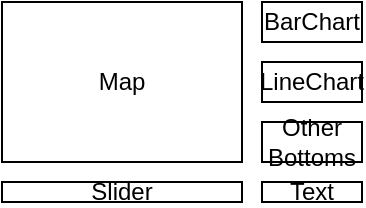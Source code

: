<mxfile version="22.1.11" type="github">
  <diagram name="第 1 页" id="3s1gKKwR2BvznjnYBD5C">
    <mxGraphModel dx="755" dy="388" grid="1" gridSize="10" guides="1" tooltips="1" connect="1" arrows="1" fold="1" page="1" pageScale="1" pageWidth="827" pageHeight="1169" math="0" shadow="0">
      <root>
        <mxCell id="0" />
        <mxCell id="1" parent="0" />
        <mxCell id="UUNYaF-qqzaBCPLVRblg-1" value="Map" style="rounded=0;whiteSpace=wrap;html=1;" vertex="1" parent="1">
          <mxGeometry x="80" y="200" width="120" height="80" as="geometry" />
        </mxCell>
        <mxCell id="UUNYaF-qqzaBCPLVRblg-2" value="BarChart" style="rounded=0;whiteSpace=wrap;html=1;" vertex="1" parent="1">
          <mxGeometry x="210" y="200" width="50" height="20" as="geometry" />
        </mxCell>
        <mxCell id="UUNYaF-qqzaBCPLVRblg-4" value="LineChart" style="rounded=0;whiteSpace=wrap;html=1;" vertex="1" parent="1">
          <mxGeometry x="210" y="230" width="50" height="20" as="geometry" />
        </mxCell>
        <mxCell id="UUNYaF-qqzaBCPLVRblg-5" value="Other Bottoms" style="rounded=0;whiteSpace=wrap;html=1;" vertex="1" parent="1">
          <mxGeometry x="210" y="260" width="50" height="20" as="geometry" />
        </mxCell>
        <mxCell id="UUNYaF-qqzaBCPLVRblg-6" value="Slider" style="rounded=0;whiteSpace=wrap;html=1;" vertex="1" parent="1">
          <mxGeometry x="80" y="290" width="120" height="10" as="geometry" />
        </mxCell>
        <mxCell id="UUNYaF-qqzaBCPLVRblg-7" value="Text" style="rounded=0;whiteSpace=wrap;html=1;" vertex="1" parent="1">
          <mxGeometry x="210" y="290" width="50" height="10" as="geometry" />
        </mxCell>
      </root>
    </mxGraphModel>
  </diagram>
</mxfile>
